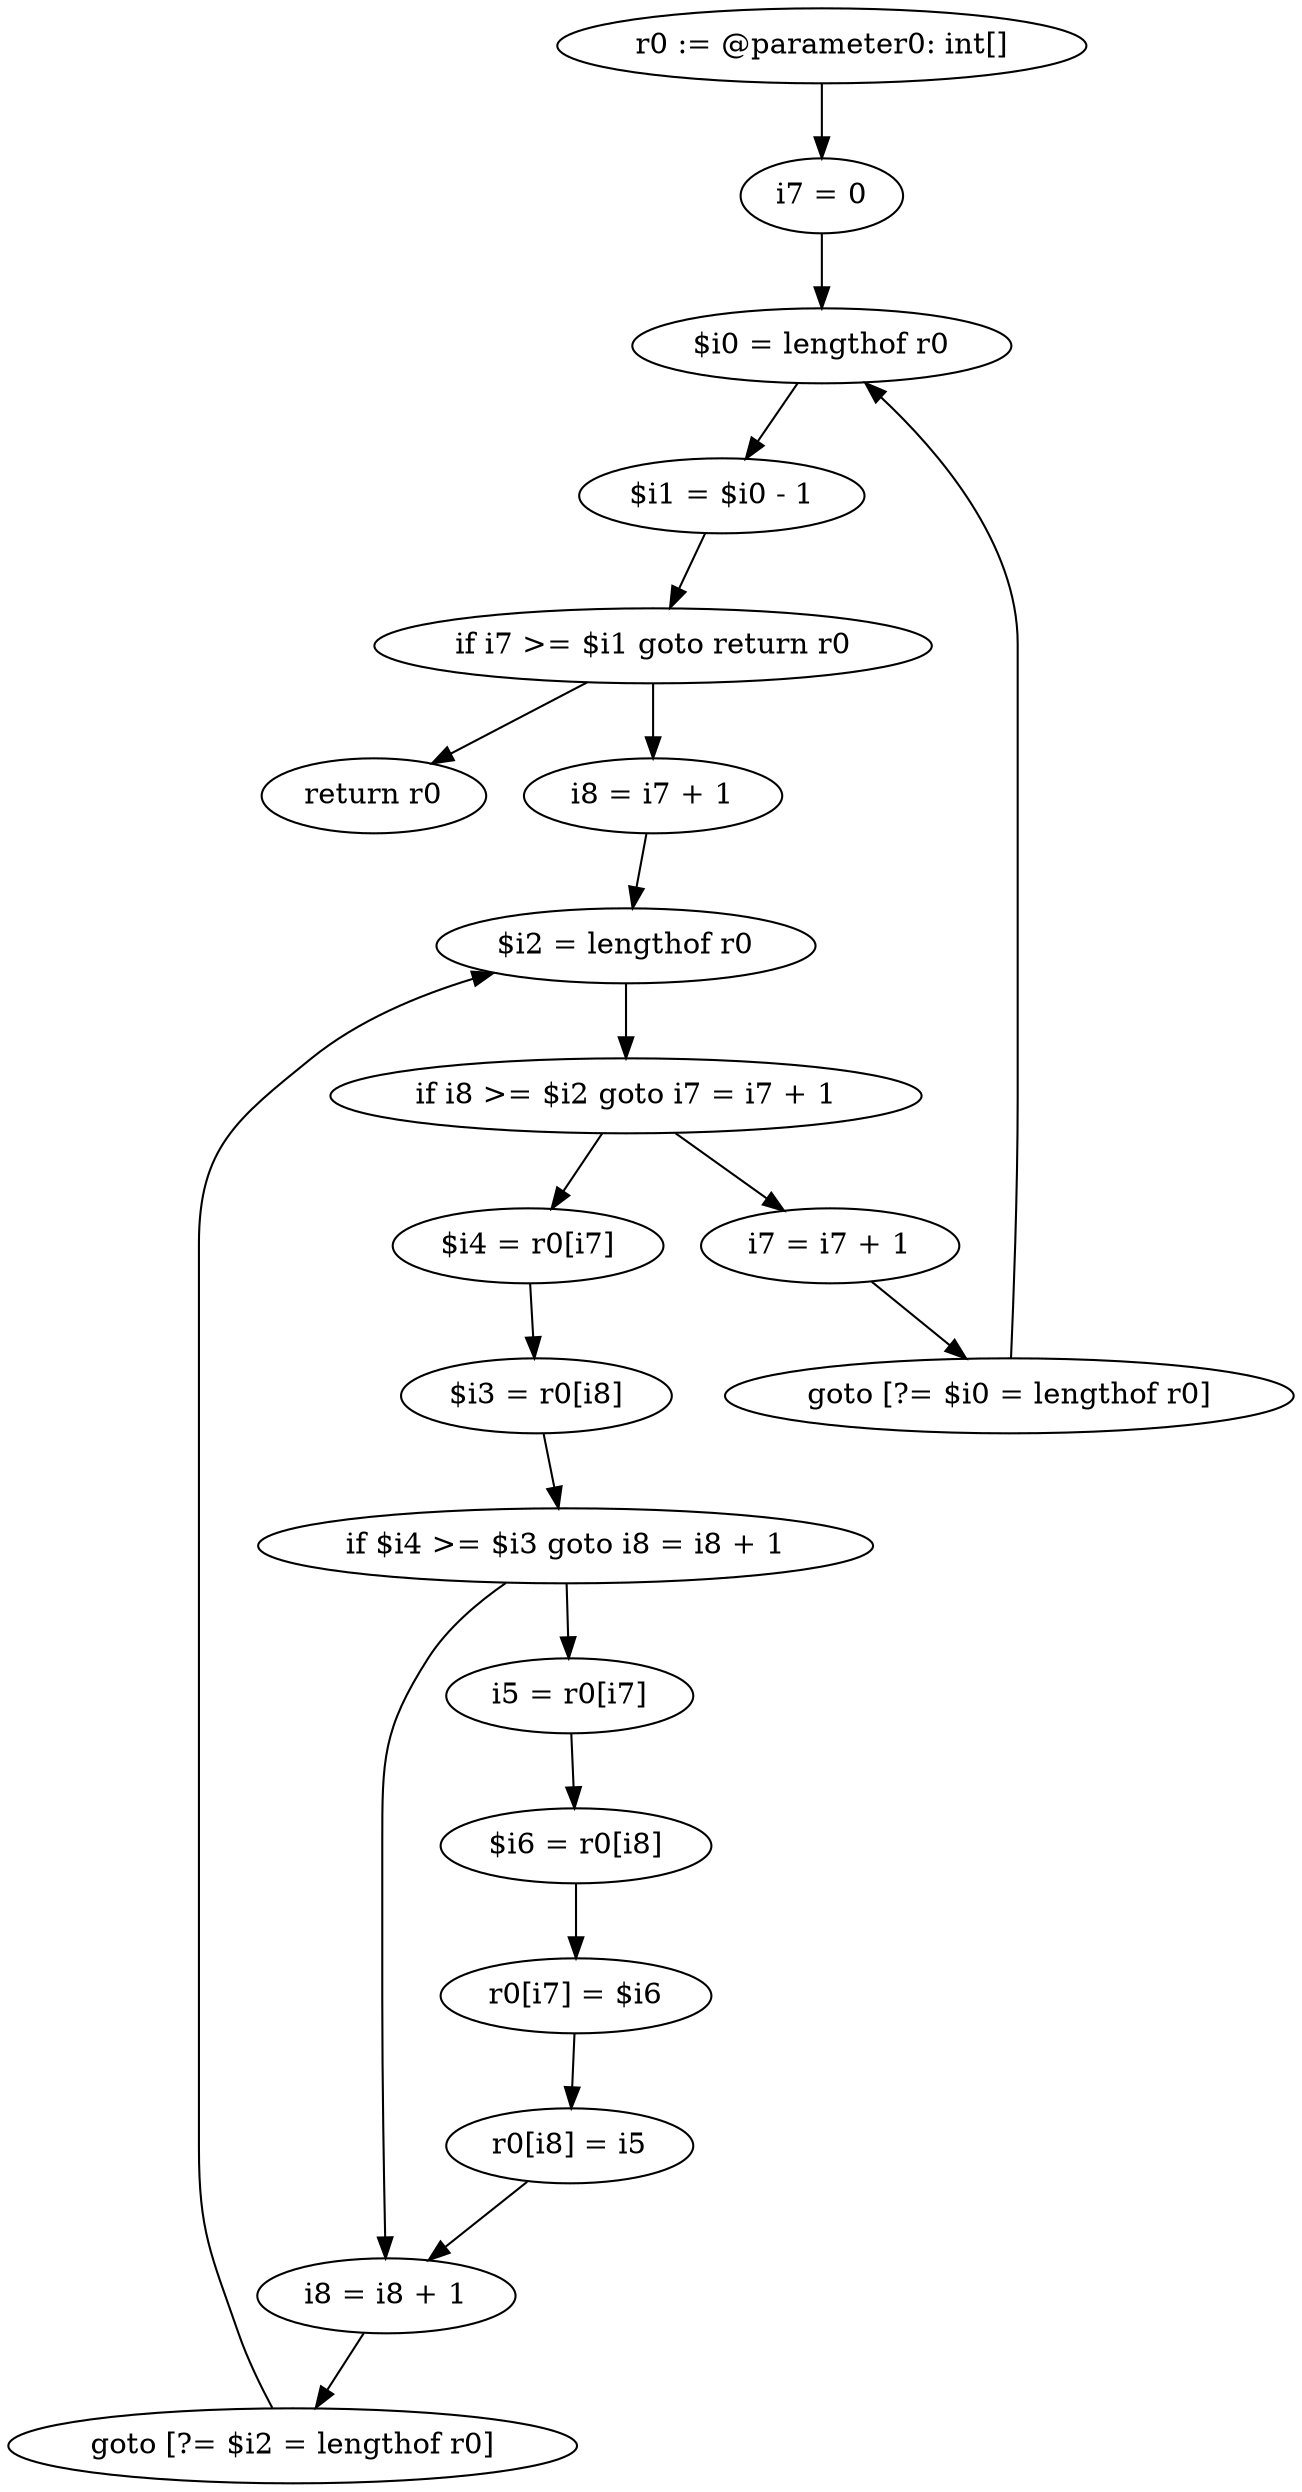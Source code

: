 digraph "unitGraph" {
    "r0 := @parameter0: int[]"
    "i7 = 0"
    "$i0 = lengthof r0"
    "$i1 = $i0 - 1"
    "if i7 >= $i1 goto return r0"
    "i8 = i7 + 1"
    "$i2 = lengthof r0"
    "if i8 >= $i2 goto i7 = i7 + 1"
    "$i4 = r0[i7]"
    "$i3 = r0[i8]"
    "if $i4 >= $i3 goto i8 = i8 + 1"
    "i5 = r0[i7]"
    "$i6 = r0[i8]"
    "r0[i7] = $i6"
    "r0[i8] = i5"
    "i8 = i8 + 1"
    "goto [?= $i2 = lengthof r0]"
    "i7 = i7 + 1"
    "goto [?= $i0 = lengthof r0]"
    "return r0"
    "r0 := @parameter0: int[]"->"i7 = 0";
    "i7 = 0"->"$i0 = lengthof r0";
    "$i0 = lengthof r0"->"$i1 = $i0 - 1";
    "$i1 = $i0 - 1"->"if i7 >= $i1 goto return r0";
    "if i7 >= $i1 goto return r0"->"i8 = i7 + 1";
    "if i7 >= $i1 goto return r0"->"return r0";
    "i8 = i7 + 1"->"$i2 = lengthof r0";
    "$i2 = lengthof r0"->"if i8 >= $i2 goto i7 = i7 + 1";
    "if i8 >= $i2 goto i7 = i7 + 1"->"$i4 = r0[i7]";
    "if i8 >= $i2 goto i7 = i7 + 1"->"i7 = i7 + 1";
    "$i4 = r0[i7]"->"$i3 = r0[i8]";
    "$i3 = r0[i8]"->"if $i4 >= $i3 goto i8 = i8 + 1";
    "if $i4 >= $i3 goto i8 = i8 + 1"->"i5 = r0[i7]";
    "if $i4 >= $i3 goto i8 = i8 + 1"->"i8 = i8 + 1";
    "i5 = r0[i7]"->"$i6 = r0[i8]";
    "$i6 = r0[i8]"->"r0[i7] = $i6";
    "r0[i7] = $i6"->"r0[i8] = i5";
    "r0[i8] = i5"->"i8 = i8 + 1";
    "i8 = i8 + 1"->"goto [?= $i2 = lengthof r0]";
    "goto [?= $i2 = lengthof r0]"->"$i2 = lengthof r0";
    "i7 = i7 + 1"->"goto [?= $i0 = lengthof r0]";
    "goto [?= $i0 = lengthof r0]"->"$i0 = lengthof r0";
}
